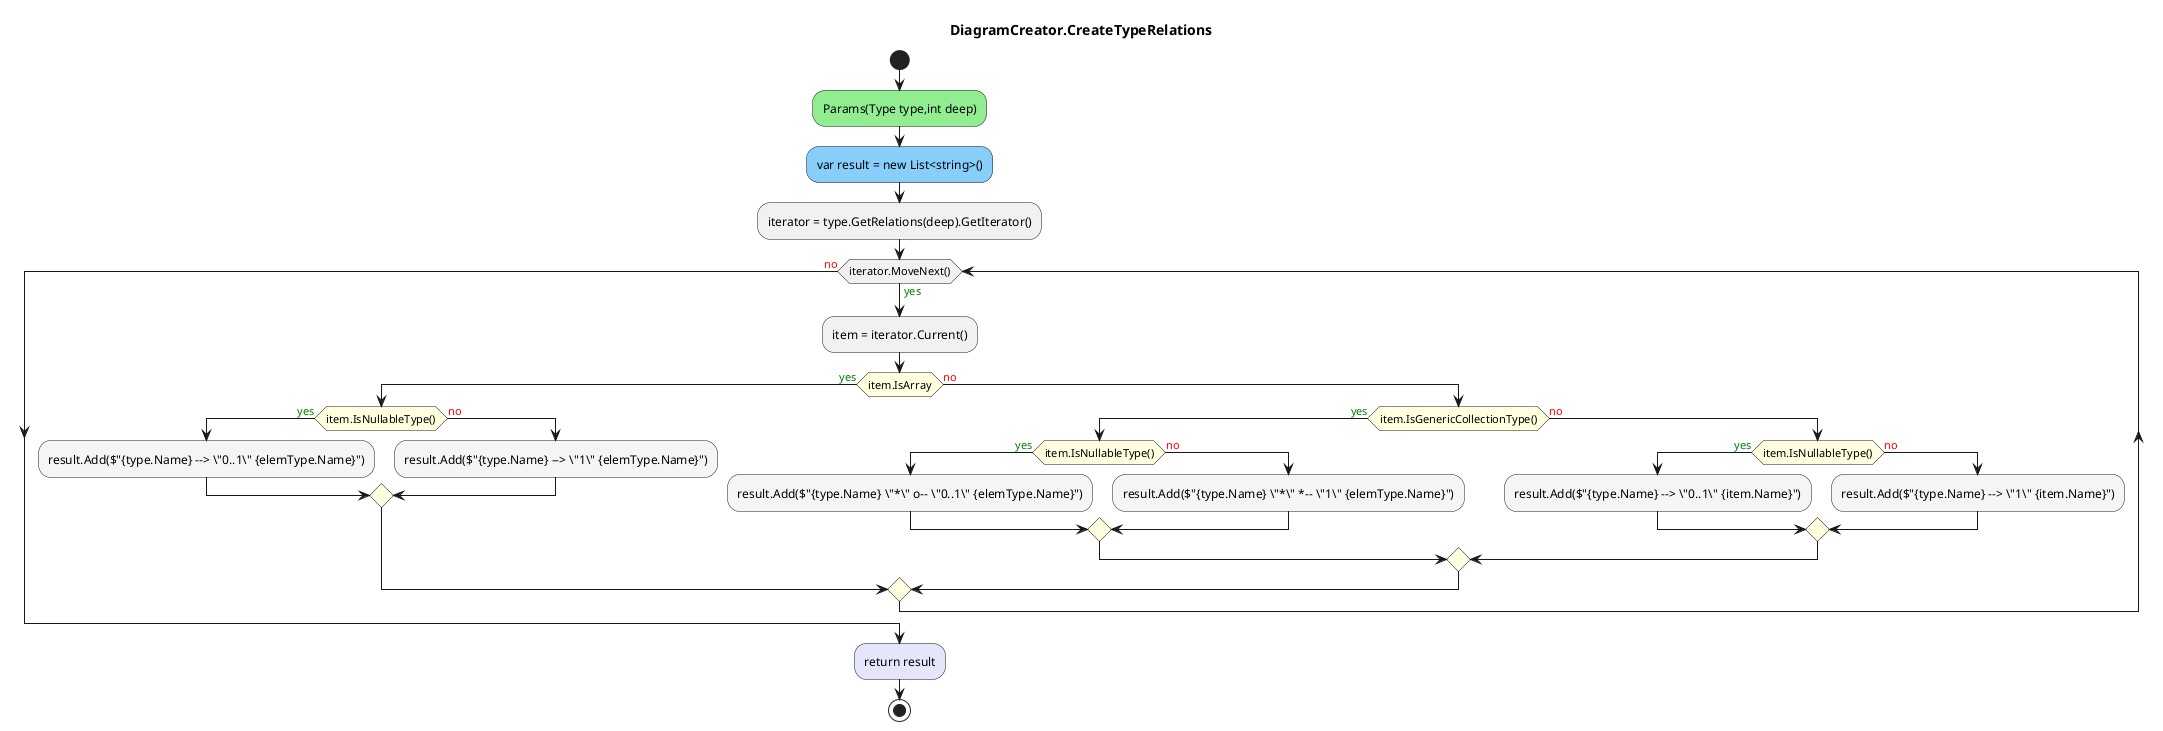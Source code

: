 @startuml DiagramCreator.CreateTypeRelations
title DiagramCreator.CreateTypeRelations
start
#LightGreen:Params(Type type,int deep);
#LightSkyBlue:var result = new List<string>();
:iterator = type.GetRelations(deep).GetIterator();
while (iterator.MoveNext()) is (<color:green>yes)
  :item = iterator.Current();
    #LightYellow:if (item.IsArray) then (<color:green>yes)
      #LightYellow:if (item.IsNullableType()) then (<color:green>yes)
        #WhiteSmoke:result.Add($"{type.Name} --> \"0..1\" {elemType.Name}");
        else (<color:red>no)
          #WhiteSmoke:result.Add($"{type.Name} --> \"1\" {elemType.Name}");
      endif
      else (<color:red>no)
        #LightYellow:if (item.IsGenericCollectionType()) then (<color:green>yes)
          #LightYellow:if (item.IsNullableType()) then (<color:green>yes)
            #WhiteSmoke:result.Add($"{type.Name} \"*\" o-- \"0..1\" {elemType.Name}");
            else (<color:red>no)
              #WhiteSmoke:result.Add($"{type.Name} \"*\" *-- \"1\" {elemType.Name}");
          endif
          else (<color:red>no)
            #LightYellow:if (item.IsNullableType()) then (<color:green>yes)
              #WhiteSmoke:result.Add($"{type.Name} --> \"0..1\" {item.Name}");
              else (<color:red>no)
                #WhiteSmoke:result.Add($"{type.Name} --> \"1\" {item.Name}");
            endif
        endif
    endif
endwhile (<color:red>no)
#Lavender:return result;
stop
@enduml
